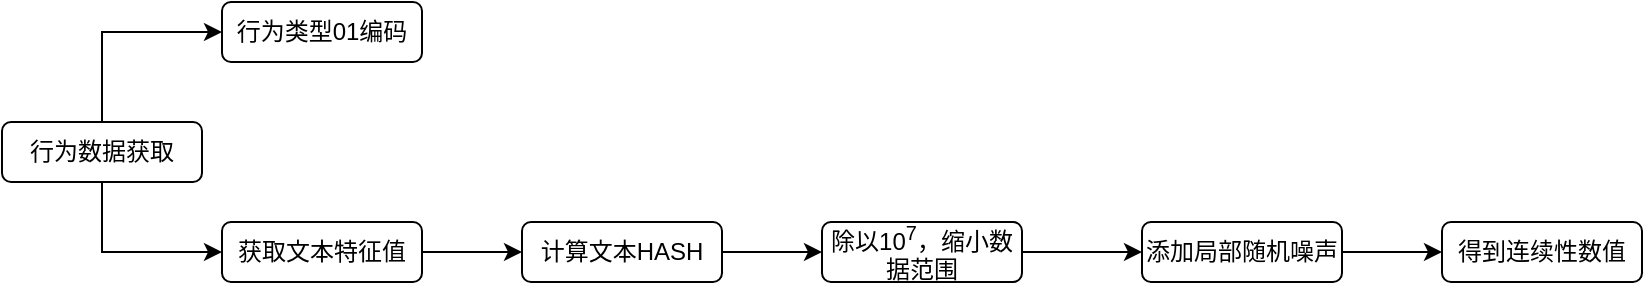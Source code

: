 <mxfile version="24.4.4" type="github">
  <diagram name="第 1 页" id="pn2h-lFcv4Sdc6MpK6sb">
    <mxGraphModel dx="941" dy="479" grid="1" gridSize="10" guides="1" tooltips="1" connect="1" arrows="1" fold="1" page="1" pageScale="1" pageWidth="827" pageHeight="1169" math="0" shadow="0">
      <root>
        <mxCell id="0" />
        <mxCell id="1" parent="0" />
        <mxCell id="Jws2I-fbrz8seF6Nbetu-3" value="" style="edgeStyle=orthogonalEdgeStyle;rounded=0;orthogonalLoop=1;jettySize=auto;html=1;" edge="1" parent="1" source="Jws2I-fbrz8seF6Nbetu-1" target="Jws2I-fbrz8seF6Nbetu-2">
          <mxGeometry relative="1" as="geometry">
            <Array as="points">
              <mxPoint x="70" y="345" />
            </Array>
          </mxGeometry>
        </mxCell>
        <mxCell id="Jws2I-fbrz8seF6Nbetu-5" style="edgeStyle=orthogonalEdgeStyle;rounded=0;orthogonalLoop=1;jettySize=auto;html=1;entryX=0;entryY=0.5;entryDx=0;entryDy=0;" edge="1" parent="1" source="Jws2I-fbrz8seF6Nbetu-1" target="Jws2I-fbrz8seF6Nbetu-4">
          <mxGeometry relative="1" as="geometry">
            <Array as="points">
              <mxPoint x="70" y="455" />
            </Array>
          </mxGeometry>
        </mxCell>
        <mxCell id="Jws2I-fbrz8seF6Nbetu-1" value="行为数据获取" style="rounded=1;whiteSpace=wrap;html=1;" vertex="1" parent="1">
          <mxGeometry x="20" y="390" width="100" height="30" as="geometry" />
        </mxCell>
        <mxCell id="Jws2I-fbrz8seF6Nbetu-2" value="行为类型01编码" style="rounded=1;whiteSpace=wrap;html=1;" vertex="1" parent="1">
          <mxGeometry x="130" y="330" width="100" height="30" as="geometry" />
        </mxCell>
        <mxCell id="Jws2I-fbrz8seF6Nbetu-7" value="" style="edgeStyle=orthogonalEdgeStyle;rounded=0;orthogonalLoop=1;jettySize=auto;html=1;" edge="1" parent="1" source="Jws2I-fbrz8seF6Nbetu-4" target="Jws2I-fbrz8seF6Nbetu-6">
          <mxGeometry relative="1" as="geometry" />
        </mxCell>
        <mxCell id="Jws2I-fbrz8seF6Nbetu-4" value="获取文本特征值" style="rounded=1;whiteSpace=wrap;html=1;" vertex="1" parent="1">
          <mxGeometry x="130" y="440" width="100" height="30" as="geometry" />
        </mxCell>
        <mxCell id="Jws2I-fbrz8seF6Nbetu-9" value="" style="edgeStyle=orthogonalEdgeStyle;rounded=0;orthogonalLoop=1;jettySize=auto;html=1;" edge="1" parent="1" source="Jws2I-fbrz8seF6Nbetu-6" target="Jws2I-fbrz8seF6Nbetu-8">
          <mxGeometry relative="1" as="geometry" />
        </mxCell>
        <mxCell id="Jws2I-fbrz8seF6Nbetu-6" value="计算文本HASH" style="rounded=1;whiteSpace=wrap;html=1;" vertex="1" parent="1">
          <mxGeometry x="280" y="440" width="100" height="30" as="geometry" />
        </mxCell>
        <mxCell id="Jws2I-fbrz8seF6Nbetu-11" value="" style="edgeStyle=orthogonalEdgeStyle;rounded=0;orthogonalLoop=1;jettySize=auto;html=1;" edge="1" parent="1" source="Jws2I-fbrz8seF6Nbetu-8" target="Jws2I-fbrz8seF6Nbetu-10">
          <mxGeometry relative="1" as="geometry" />
        </mxCell>
        <mxCell id="Jws2I-fbrz8seF6Nbetu-8" value="除以10&lt;sup&gt;7&lt;/sup&gt;，缩小数据范围" style="rounded=1;whiteSpace=wrap;html=1;" vertex="1" parent="1">
          <mxGeometry x="430" y="440" width="100" height="30" as="geometry" />
        </mxCell>
        <mxCell id="Jws2I-fbrz8seF6Nbetu-14" value="" style="edgeStyle=orthogonalEdgeStyle;rounded=0;orthogonalLoop=1;jettySize=auto;html=1;" edge="1" parent="1" source="Jws2I-fbrz8seF6Nbetu-10" target="Jws2I-fbrz8seF6Nbetu-13">
          <mxGeometry relative="1" as="geometry" />
        </mxCell>
        <mxCell id="Jws2I-fbrz8seF6Nbetu-10" value="添加局部随机噪声" style="rounded=1;whiteSpace=wrap;html=1;" vertex="1" parent="1">
          <mxGeometry x="590" y="440" width="100" height="30" as="geometry" />
        </mxCell>
        <mxCell id="Jws2I-fbrz8seF6Nbetu-13" value="得到连续性数值" style="rounded=1;whiteSpace=wrap;html=1;" vertex="1" parent="1">
          <mxGeometry x="740" y="440" width="100" height="30" as="geometry" />
        </mxCell>
      </root>
    </mxGraphModel>
  </diagram>
</mxfile>
